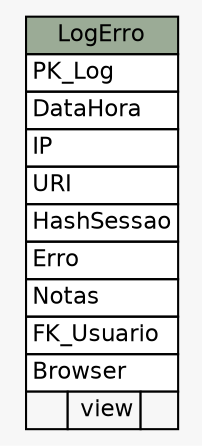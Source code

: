 // dot 2.36.0 on Linux 3.13.0-24-generic
// SchemaSpy rev 590
digraph "LogErro" {
  graph [
    rankdir="RL"
    bgcolor="#f7f7f7"
    nodesep="0.18"
    ranksep="0.46"
    fontname="Helvetica"
    fontsize="11"
  ];
  node [
    fontname="Helvetica"
    fontsize="11"
    shape="plaintext"
  ];
  edge [
    arrowsize="0.8"
  ];
  "LogErro" [
    label=<
    <TABLE BORDER="0" CELLBORDER="1" CELLSPACING="0" BGCOLOR="#ffffff">
      <TR><TD COLSPAN="3" BGCOLOR="#9bab96" ALIGN="CENTER">LogErro</TD></TR>
      <TR><TD PORT="PK_Log" COLSPAN="3" ALIGN="LEFT">PK_Log</TD></TR>
      <TR><TD PORT="DataHora" COLSPAN="3" ALIGN="LEFT">DataHora</TD></TR>
      <TR><TD PORT="IP" COLSPAN="3" ALIGN="LEFT">IP</TD></TR>
      <TR><TD PORT="URI" COLSPAN="3" ALIGN="LEFT">URI</TD></TR>
      <TR><TD PORT="HashSessao" COLSPAN="3" ALIGN="LEFT">HashSessao</TD></TR>
      <TR><TD PORT="Erro" COLSPAN="3" ALIGN="LEFT">Erro</TD></TR>
      <TR><TD PORT="Notas" COLSPAN="3" ALIGN="LEFT">Notas</TD></TR>
      <TR><TD PORT="FK_Usuario" COLSPAN="3" ALIGN="LEFT">FK_Usuario</TD></TR>
      <TR><TD PORT="Browser" COLSPAN="3" ALIGN="LEFT">Browser</TD></TR>
      <TR><TD ALIGN="LEFT" BGCOLOR="#f7f7f7">  </TD><TD ALIGN="RIGHT" BGCOLOR="#f7f7f7">view</TD><TD ALIGN="RIGHT" BGCOLOR="#f7f7f7">  </TD></TR>
    </TABLE>>
    URL="tables/LogErro.html"
    tooltip="LogErro"
  ];
}
